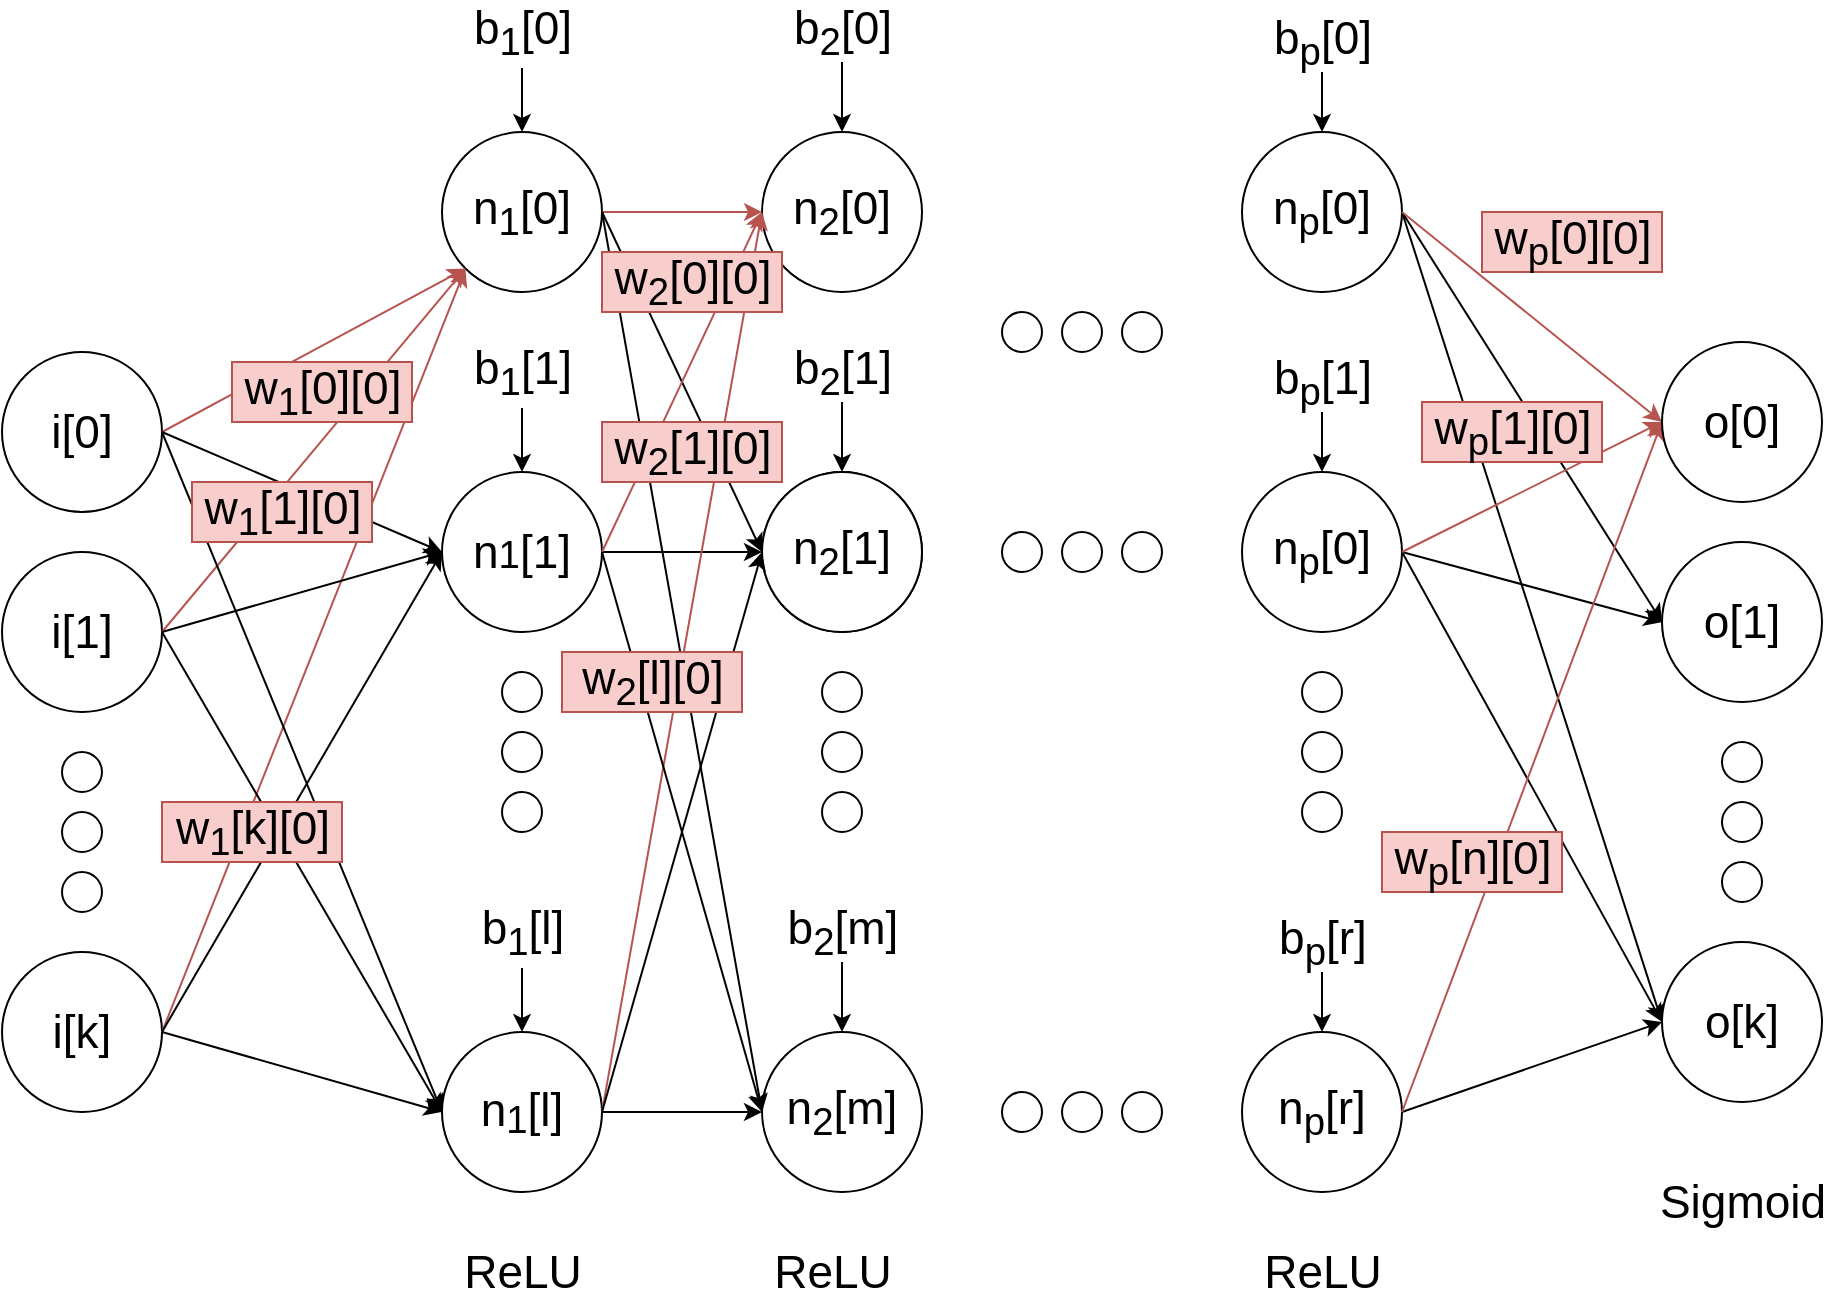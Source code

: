 <mxfile version="13.8.7" type="device"><diagram id="j_41pClYAqJWu6CcCASG" name="Page-1"><mxGraphModel dx="1350" dy="772" grid="1" gridSize="10" guides="1" tooltips="1" connect="1" arrows="1" fold="1" page="1" pageScale="1" pageWidth="827" pageHeight="1169" math="0" shadow="0"><root><mxCell id="0"/><mxCell id="1" parent="0"/><mxCell id="3JekZ18-yMExgkfAKv0S-2" value="&lt;span style=&quot;font-size: 23px&quot;&gt;i[0]&lt;/span&gt;" style="ellipse;whiteSpace=wrap;html=1;aspect=fixed;" parent="1" vertex="1"><mxGeometry x="80" y="280" width="80" height="80" as="geometry"/></mxCell><mxCell id="3JekZ18-yMExgkfAKv0S-3" value="&lt;span style=&quot;font-size: 23px&quot;&gt;i[1]&lt;/span&gt;" style="ellipse;whiteSpace=wrap;html=1;aspect=fixed;" parent="1" vertex="1"><mxGeometry x="80" y="380" width="80" height="80" as="geometry"/></mxCell><mxCell id="3JekZ18-yMExgkfAKv0S-4" value="&lt;span style=&quot;font-size: 23px&quot;&gt;i[k]&lt;/span&gt;" style="ellipse;whiteSpace=wrap;html=1;aspect=fixed;" parent="1" vertex="1"><mxGeometry x="80" y="580" width="80" height="80" as="geometry"/></mxCell><mxCell id="3JekZ18-yMExgkfAKv0S-5" value="&lt;font style=&quot;font-size: 23px&quot;&gt;n&lt;sub&gt;1&lt;/sub&gt;[0]&lt;/font&gt;" style="ellipse;whiteSpace=wrap;html=1;aspect=fixed;" parent="1" vertex="1"><mxGeometry x="300" y="170" width="80" height="80" as="geometry"/></mxCell><mxCell id="3JekZ18-yMExgkfAKv0S-83" value="" style="edgeStyle=orthogonalEdgeStyle;rounded=0;orthogonalLoop=1;jettySize=auto;html=1;" parent="1" source="3JekZ18-yMExgkfAKv0S-6" target="3JekZ18-yMExgkfAKv0S-82" edge="1"><mxGeometry relative="1" as="geometry"/></mxCell><mxCell id="3JekZ18-yMExgkfAKv0S-6" value="&lt;font style=&quot;font-size: 23px&quot;&gt;n&lt;/font&gt;&lt;font&gt;&lt;span style=&quot;font-size: 19.167px&quot;&gt;1&lt;/span&gt;&lt;span style=&quot;font-size: 23px&quot;&gt;[1]&lt;/span&gt;&lt;/font&gt;" style="ellipse;whiteSpace=wrap;html=1;aspect=fixed;" parent="1" vertex="1"><mxGeometry x="300" y="340" width="80" height="80" as="geometry"/></mxCell><mxCell id="3JekZ18-yMExgkfAKv0S-82" value="" style="ellipse;whiteSpace=wrap;html=1;aspect=fixed;" parent="1" vertex="1"><mxGeometry x="460" y="340" width="80" height="80" as="geometry"/></mxCell><mxCell id="3JekZ18-yMExgkfAKv0S-8" value="&lt;font style=&quot;font-size: 23px&quot;&gt;n&lt;/font&gt;&lt;font&gt;&lt;sub style=&quot;font-size: 19.167px&quot;&gt;1&lt;/sub&gt;&lt;font style=&quot;font-size: 23px&quot;&gt;[l]&lt;/font&gt;&lt;/font&gt;" style="ellipse;whiteSpace=wrap;html=1;aspect=fixed;" parent="1" vertex="1"><mxGeometry x="300" y="620" width="80" height="80" as="geometry"/></mxCell><mxCell id="3JekZ18-yMExgkfAKv0S-18" value="" style="endArrow=classic;html=1;exitX=1;exitY=0.5;exitDx=0;exitDy=0;entryX=0;entryY=1;entryDx=0;entryDy=0;fillColor=#f8cecc;strokeColor=#b85450;" parent="1" source="3JekZ18-yMExgkfAKv0S-2" target="3JekZ18-yMExgkfAKv0S-5" edge="1"><mxGeometry width="50" height="50" relative="1" as="geometry"><mxPoint x="390" y="540" as="sourcePoint"/><mxPoint x="440" y="490" as="targetPoint"/></mxGeometry></mxCell><mxCell id="3JekZ18-yMExgkfAKv0S-23" value="" style="endArrow=classic;html=1;exitX=1;exitY=0.5;exitDx=0;exitDy=0;entryX=0;entryY=1;entryDx=0;entryDy=0;fillColor=#f8cecc;strokeColor=#b85450;" parent="1" source="3JekZ18-yMExgkfAKv0S-3" target="3JekZ18-yMExgkfAKv0S-5" edge="1"><mxGeometry width="50" height="50" relative="1" as="geometry"><mxPoint x="390" y="540" as="sourcePoint"/><mxPoint x="440" y="490" as="targetPoint"/></mxGeometry></mxCell><mxCell id="3JekZ18-yMExgkfAKv0S-24" value="" style="endArrow=classic;html=1;entryX=0;entryY=1;entryDx=0;entryDy=0;exitX=1;exitY=0.5;exitDx=0;exitDy=0;fillColor=#f8cecc;strokeColor=#b85450;" parent="1" source="3JekZ18-yMExgkfAKv0S-4" target="3JekZ18-yMExgkfAKv0S-5" edge="1"><mxGeometry width="50" height="50" relative="1" as="geometry"><mxPoint x="390" y="540" as="sourcePoint"/><mxPoint x="440" y="490" as="targetPoint"/></mxGeometry></mxCell><mxCell id="3JekZ18-yMExgkfAKv0S-27" value="" style="ellipse;whiteSpace=wrap;html=1;aspect=fixed;" parent="1" vertex="1"><mxGeometry x="110" y="480" width="20" height="20" as="geometry"/></mxCell><mxCell id="3JekZ18-yMExgkfAKv0S-28" value="" style="ellipse;whiteSpace=wrap;html=1;aspect=fixed;" parent="1" vertex="1"><mxGeometry x="110" y="510" width="20" height="20" as="geometry"/></mxCell><mxCell id="3JekZ18-yMExgkfAKv0S-29" value="" style="ellipse;whiteSpace=wrap;html=1;aspect=fixed;" parent="1" vertex="1"><mxGeometry x="110" y="540" width="20" height="20" as="geometry"/></mxCell><mxCell id="3JekZ18-yMExgkfAKv0S-31" value="" style="ellipse;whiteSpace=wrap;html=1;aspect=fixed;" parent="1" vertex="1"><mxGeometry x="330" y="440" width="20" height="20" as="geometry"/></mxCell><mxCell id="3JekZ18-yMExgkfAKv0S-32" value="" style="ellipse;whiteSpace=wrap;html=1;aspect=fixed;" parent="1" vertex="1"><mxGeometry x="330" y="470" width="20" height="20" as="geometry"/></mxCell><mxCell id="3JekZ18-yMExgkfAKv0S-33" value="" style="ellipse;whiteSpace=wrap;html=1;aspect=fixed;" parent="1" vertex="1"><mxGeometry x="330" y="500" width="20" height="20" as="geometry"/></mxCell><mxCell id="3JekZ18-yMExgkfAKv0S-40" value="" style="endArrow=classic;html=1;entryX=0;entryY=0.5;entryDx=0;entryDy=0;exitX=1;exitY=0.5;exitDx=0;exitDy=0;" parent="1" source="3JekZ18-yMExgkfAKv0S-2" target="3JekZ18-yMExgkfAKv0S-6" edge="1"><mxGeometry width="50" height="50" relative="1" as="geometry"><mxPoint x="390" y="540" as="sourcePoint"/><mxPoint x="440" y="490" as="targetPoint"/></mxGeometry></mxCell><mxCell id="3JekZ18-yMExgkfAKv0S-41" value="" style="endArrow=classic;html=1;exitX=1;exitY=0.5;exitDx=0;exitDy=0;entryX=0;entryY=0.5;entryDx=0;entryDy=0;" parent="1" source="3JekZ18-yMExgkfAKv0S-3" target="3JekZ18-yMExgkfAKv0S-6" edge="1"><mxGeometry width="50" height="50" relative="1" as="geometry"><mxPoint x="390" y="540" as="sourcePoint"/><mxPoint x="440" y="490" as="targetPoint"/></mxGeometry></mxCell><mxCell id="3JekZ18-yMExgkfAKv0S-43" value="" style="endArrow=classic;html=1;exitX=1;exitY=0.5;exitDx=0;exitDy=0;entryX=0;entryY=0.5;entryDx=0;entryDy=0;" parent="1" source="3JekZ18-yMExgkfAKv0S-3" target="3JekZ18-yMExgkfAKv0S-8" edge="1"><mxGeometry width="50" height="50" relative="1" as="geometry"><mxPoint x="390" y="540" as="sourcePoint"/><mxPoint x="440" y="490" as="targetPoint"/></mxGeometry></mxCell><mxCell id="3JekZ18-yMExgkfAKv0S-44" value="" style="endArrow=classic;html=1;exitX=1;exitY=0.5;exitDx=0;exitDy=0;entryX=0;entryY=0.5;entryDx=0;entryDy=0;" parent="1" source="3JekZ18-yMExgkfAKv0S-2" target="3JekZ18-yMExgkfAKv0S-8" edge="1"><mxGeometry width="50" height="50" relative="1" as="geometry"><mxPoint x="390" y="540" as="sourcePoint"/><mxPoint x="440" y="490" as="targetPoint"/></mxGeometry></mxCell><mxCell id="3JekZ18-yMExgkfAKv0S-45" value="" style="endArrow=classic;html=1;exitX=1;exitY=0.5;exitDx=0;exitDy=0;entryX=0;entryY=0.5;entryDx=0;entryDy=0;" parent="1" source="3JekZ18-yMExgkfAKv0S-4" target="3JekZ18-yMExgkfAKv0S-8" edge="1"><mxGeometry width="50" height="50" relative="1" as="geometry"><mxPoint x="390" y="540" as="sourcePoint"/><mxPoint x="440" y="490" as="targetPoint"/></mxGeometry></mxCell><mxCell id="3JekZ18-yMExgkfAKv0S-49" value="&lt;font style=&quot;font-size: 23px&quot;&gt;n&lt;sub&gt;2&lt;/sub&gt;[0]&lt;/font&gt;" style="ellipse;whiteSpace=wrap;html=1;aspect=fixed;" parent="1" vertex="1"><mxGeometry x="460" y="170" width="80" height="80" as="geometry"/></mxCell><mxCell id="3JekZ18-yMExgkfAKv0S-50" value="&lt;span style=&quot;font-size: 23px&quot;&gt;n&lt;sub&gt;2&lt;/sub&gt;[1]&lt;/span&gt;" style="ellipse;whiteSpace=wrap;html=1;aspect=fixed;" parent="1" vertex="1"><mxGeometry x="460" y="340" width="80" height="80" as="geometry"/></mxCell><mxCell id="3JekZ18-yMExgkfAKv0S-51" value="&lt;span style=&quot;font-size: 23px&quot;&gt;n&lt;sub&gt;2&lt;/sub&gt;&lt;/span&gt;&lt;span style=&quot;font-size: 23px&quot;&gt;[m]&lt;/span&gt;" style="ellipse;whiteSpace=wrap;html=1;aspect=fixed;" parent="1" vertex="1"><mxGeometry x="460" y="620" width="80" height="80" as="geometry"/></mxCell><mxCell id="3JekZ18-yMExgkfAKv0S-52" value="" style="ellipse;whiteSpace=wrap;html=1;aspect=fixed;" parent="1" vertex="1"><mxGeometry x="490" y="440" width="20" height="20" as="geometry"/></mxCell><mxCell id="3JekZ18-yMExgkfAKv0S-53" value="" style="ellipse;whiteSpace=wrap;html=1;aspect=fixed;" parent="1" vertex="1"><mxGeometry x="490" y="470" width="20" height="20" as="geometry"/></mxCell><mxCell id="3JekZ18-yMExgkfAKv0S-54" value="" style="ellipse;whiteSpace=wrap;html=1;aspect=fixed;" parent="1" vertex="1"><mxGeometry x="490" y="500" width="20" height="20" as="geometry"/></mxCell><mxCell id="3JrxhEFUiie1njXxGSB6-8" style="rounded=0;orthogonalLoop=1;jettySize=auto;html=1;exitX=1;exitY=0.5;exitDx=0;exitDy=0;entryX=0;entryY=0.5;entryDx=0;entryDy=0;" edge="1" parent="1" source="3JekZ18-yMExgkfAKv0S-55" target="3JrxhEFUiie1njXxGSB6-2"><mxGeometry relative="1" as="geometry"/></mxCell><mxCell id="3JrxhEFUiie1njXxGSB6-9" style="edgeStyle=none;rounded=0;orthogonalLoop=1;jettySize=auto;html=1;exitX=1;exitY=0.5;exitDx=0;exitDy=0;entryX=0;entryY=0.5;entryDx=0;entryDy=0;" edge="1" parent="1" source="3JekZ18-yMExgkfAKv0S-55" target="3JrxhEFUiie1njXxGSB6-3"><mxGeometry relative="1" as="geometry"/></mxCell><mxCell id="3JekZ18-yMExgkfAKv0S-55" value="&lt;span style=&quot;font-size: 23px&quot;&gt;n&lt;sub&gt;p&lt;/sub&gt;[0]&lt;/span&gt;" style="ellipse;whiteSpace=wrap;html=1;aspect=fixed;" parent="1" vertex="1"><mxGeometry x="700" y="170" width="80" height="80" as="geometry"/></mxCell><mxCell id="3JrxhEFUiie1njXxGSB6-10" style="edgeStyle=none;rounded=0;orthogonalLoop=1;jettySize=auto;html=1;exitX=1;exitY=0.5;exitDx=0;exitDy=0;entryX=0;entryY=0.5;entryDx=0;entryDy=0;" edge="1" parent="1" source="3JekZ18-yMExgkfAKv0S-56" target="3JrxhEFUiie1njXxGSB6-2"><mxGeometry relative="1" as="geometry"/></mxCell><mxCell id="3JrxhEFUiie1njXxGSB6-11" style="edgeStyle=none;rounded=0;orthogonalLoop=1;jettySize=auto;html=1;exitX=1;exitY=0.5;exitDx=0;exitDy=0;entryX=0;entryY=0.5;entryDx=0;entryDy=0;" edge="1" parent="1" source="3JekZ18-yMExgkfAKv0S-56" target="3JrxhEFUiie1njXxGSB6-3"><mxGeometry relative="1" as="geometry"/></mxCell><mxCell id="3JekZ18-yMExgkfAKv0S-56" value="&lt;span style=&quot;font-size: 23px&quot;&gt;n&lt;sub&gt;p&lt;/sub&gt;[0]&lt;/span&gt;" style="ellipse;whiteSpace=wrap;html=1;aspect=fixed;" parent="1" vertex="1"><mxGeometry x="700" y="340" width="80" height="80" as="geometry"/></mxCell><mxCell id="3JrxhEFUiie1njXxGSB6-12" style="edgeStyle=none;rounded=0;orthogonalLoop=1;jettySize=auto;html=1;exitX=1;exitY=0.5;exitDx=0;exitDy=0;entryX=0;entryY=0.5;entryDx=0;entryDy=0;" edge="1" parent="1" source="3JekZ18-yMExgkfAKv0S-57" target="3JrxhEFUiie1njXxGSB6-3"><mxGeometry relative="1" as="geometry"/></mxCell><mxCell id="3JekZ18-yMExgkfAKv0S-57" value="&lt;span style=&quot;font-size: 23px&quot;&gt;n&lt;sub&gt;p&lt;/sub&gt;[r]&lt;/span&gt;" style="ellipse;whiteSpace=wrap;html=1;aspect=fixed;" parent="1" vertex="1"><mxGeometry x="700" y="620" width="80" height="80" as="geometry"/></mxCell><mxCell id="3JekZ18-yMExgkfAKv0S-58" value="" style="ellipse;whiteSpace=wrap;html=1;aspect=fixed;" parent="1" vertex="1"><mxGeometry x="730" y="440" width="20" height="20" as="geometry"/></mxCell><mxCell id="3JekZ18-yMExgkfAKv0S-59" value="" style="ellipse;whiteSpace=wrap;html=1;aspect=fixed;" parent="1" vertex="1"><mxGeometry x="730" y="470" width="20" height="20" as="geometry"/></mxCell><mxCell id="3JekZ18-yMExgkfAKv0S-60" value="" style="ellipse;whiteSpace=wrap;html=1;aspect=fixed;" parent="1" vertex="1"><mxGeometry x="730" y="500" width="20" height="20" as="geometry"/></mxCell><mxCell id="3JekZ18-yMExgkfAKv0S-64" value="" style="ellipse;whiteSpace=wrap;html=1;aspect=fixed;" parent="1" vertex="1"><mxGeometry x="610" y="370" width="20" height="20" as="geometry"/></mxCell><mxCell id="3JekZ18-yMExgkfAKv0S-65" value="" style="ellipse;whiteSpace=wrap;html=1;aspect=fixed;" parent="1" vertex="1"><mxGeometry x="580" y="370" width="20" height="20" as="geometry"/></mxCell><mxCell id="3JekZ18-yMExgkfAKv0S-66" value="" style="ellipse;whiteSpace=wrap;html=1;aspect=fixed;" parent="1" vertex="1"><mxGeometry x="640" y="370" width="20" height="20" as="geometry"/></mxCell><mxCell id="3JekZ18-yMExgkfAKv0S-67" value="" style="ellipse;whiteSpace=wrap;html=1;aspect=fixed;" parent="1" vertex="1"><mxGeometry x="610" y="260" width="20" height="20" as="geometry"/></mxCell><mxCell id="3JekZ18-yMExgkfAKv0S-68" value="" style="ellipse;whiteSpace=wrap;html=1;aspect=fixed;" parent="1" vertex="1"><mxGeometry x="580" y="260" width="20" height="20" as="geometry"/></mxCell><mxCell id="3JekZ18-yMExgkfAKv0S-69" value="" style="ellipse;whiteSpace=wrap;html=1;aspect=fixed;" parent="1" vertex="1"><mxGeometry x="640" y="260" width="20" height="20" as="geometry"/></mxCell><mxCell id="3JekZ18-yMExgkfAKv0S-70" value="" style="ellipse;whiteSpace=wrap;html=1;aspect=fixed;" parent="1" vertex="1"><mxGeometry x="610" y="650" width="20" height="20" as="geometry"/></mxCell><mxCell id="3JekZ18-yMExgkfAKv0S-71" value="" style="ellipse;whiteSpace=wrap;html=1;aspect=fixed;" parent="1" vertex="1"><mxGeometry x="580" y="650" width="20" height="20" as="geometry"/></mxCell><mxCell id="3JekZ18-yMExgkfAKv0S-72" value="" style="ellipse;whiteSpace=wrap;html=1;aspect=fixed;" parent="1" vertex="1"><mxGeometry x="640" y="650" width="20" height="20" as="geometry"/></mxCell><mxCell id="3JekZ18-yMExgkfAKv0S-73" value="" style="endArrow=classic;html=1;exitX=1;exitY=0.5;exitDx=0;exitDy=0;entryX=0;entryY=0.5;entryDx=0;entryDy=0;fillColor=#f8cecc;strokeColor=#b85450;" parent="1" source="3JekZ18-yMExgkfAKv0S-5" target="3JekZ18-yMExgkfAKv0S-49" edge="1"><mxGeometry width="50" height="50" relative="1" as="geometry"><mxPoint x="450" y="410" as="sourcePoint"/><mxPoint x="500" y="360" as="targetPoint"/></mxGeometry></mxCell><mxCell id="3JekZ18-yMExgkfAKv0S-74" value="" style="endArrow=classic;html=1;exitX=1;exitY=0.5;exitDx=0;exitDy=0;entryX=0;entryY=0.5;entryDx=0;entryDy=0;" parent="1" source="3JekZ18-yMExgkfAKv0S-5" target="3JekZ18-yMExgkfAKv0S-50" edge="1"><mxGeometry width="50" height="50" relative="1" as="geometry"><mxPoint x="450" y="410" as="sourcePoint"/><mxPoint x="500" y="360" as="targetPoint"/></mxGeometry></mxCell><mxCell id="3JekZ18-yMExgkfAKv0S-75" value="" style="endArrow=classic;html=1;exitX=1;exitY=0.5;exitDx=0;exitDy=0;entryX=0;entryY=0.5;entryDx=0;entryDy=0;fillColor=#f8cecc;strokeColor=#b85450;" parent="1" source="3JekZ18-yMExgkfAKv0S-6" target="3JekZ18-yMExgkfAKv0S-49" edge="1"><mxGeometry width="50" height="50" relative="1" as="geometry"><mxPoint x="390" y="280" as="sourcePoint"/><mxPoint x="470" y="390" as="targetPoint"/></mxGeometry></mxCell><mxCell id="3JekZ18-yMExgkfAKv0S-76" value="" style="endArrow=classic;html=1;exitX=1;exitY=0.5;exitDx=0;exitDy=0;entryX=0;entryY=0.5;entryDx=0;entryDy=0;" parent="1" source="3JekZ18-yMExgkfAKv0S-5" target="3JekZ18-yMExgkfAKv0S-51" edge="1"><mxGeometry width="50" height="50" relative="1" as="geometry"><mxPoint x="450" y="410" as="sourcePoint"/><mxPoint x="500" y="360" as="targetPoint"/></mxGeometry></mxCell><mxCell id="3JekZ18-yMExgkfAKv0S-77" value="" style="endArrow=classic;html=1;exitX=1;exitY=0.5;exitDx=0;exitDy=0;entryX=0;entryY=0.5;entryDx=0;entryDy=0;fillColor=#f8cecc;strokeColor=#b85450;" parent="1" source="3JekZ18-yMExgkfAKv0S-8" target="3JekZ18-yMExgkfAKv0S-49" edge="1"><mxGeometry width="50" height="50" relative="1" as="geometry"><mxPoint x="450" y="410" as="sourcePoint"/><mxPoint x="500" y="360" as="targetPoint"/></mxGeometry></mxCell><mxCell id="3JekZ18-yMExgkfAKv0S-78" value="" style="endArrow=classic;html=1;exitX=1;exitY=0.5;exitDx=0;exitDy=0;entryX=0;entryY=0.5;entryDx=0;entryDy=0;" parent="1" source="3JekZ18-yMExgkfAKv0S-6" target="3JekZ18-yMExgkfAKv0S-51" edge="1"><mxGeometry width="50" height="50" relative="1" as="geometry"><mxPoint x="450" y="410" as="sourcePoint"/><mxPoint x="500" y="360" as="targetPoint"/></mxGeometry></mxCell><mxCell id="3JekZ18-yMExgkfAKv0S-79" value="" style="endArrow=classic;html=1;exitX=1;exitY=0.5;exitDx=0;exitDy=0;entryX=0;entryY=0.5;entryDx=0;entryDy=0;" parent="1" source="3JekZ18-yMExgkfAKv0S-8" target="3JekZ18-yMExgkfAKv0S-51" edge="1"><mxGeometry width="50" height="50" relative="1" as="geometry"><mxPoint x="450" y="410" as="sourcePoint"/><mxPoint x="500" y="360" as="targetPoint"/></mxGeometry></mxCell><mxCell id="3JekZ18-yMExgkfAKv0S-80" value="" style="endArrow=classic;html=1;entryX=0;entryY=0.5;entryDx=0;entryDy=0;exitX=1;exitY=0.5;exitDx=0;exitDy=0;" parent="1" source="3JekZ18-yMExgkfAKv0S-4" target="3JekZ18-yMExgkfAKv0S-6" edge="1"><mxGeometry width="50" height="50" relative="1" as="geometry"><mxPoint x="450" y="410" as="sourcePoint"/><mxPoint x="500" y="360" as="targetPoint"/></mxGeometry></mxCell><mxCell id="3JekZ18-yMExgkfAKv0S-81" value="" style="endArrow=classic;html=1;exitX=1;exitY=0.5;exitDx=0;exitDy=0;entryX=0;entryY=0.5;entryDx=0;entryDy=0;" parent="1" source="3JekZ18-yMExgkfAKv0S-8" target="3JekZ18-yMExgkfAKv0S-50" edge="1"><mxGeometry width="50" height="50" relative="1" as="geometry"><mxPoint x="450" y="410" as="sourcePoint"/><mxPoint x="500" y="360" as="targetPoint"/></mxGeometry></mxCell><mxCell id="3JekZ18-yMExgkfAKv0S-84" value="" style="endArrow=classic;html=1;entryX=0;entryY=0.5;entryDx=0;entryDy=0;exitX=1;exitY=0.5;exitDx=0;exitDy=0;fillColor=#f8cecc;strokeColor=#b85450;" parent="1" source="3JekZ18-yMExgkfAKv0S-55" target="3JrxhEFUiie1njXxGSB6-1" edge="1"><mxGeometry width="50" height="50" relative="1" as="geometry"><mxPoint x="450" y="410" as="sourcePoint"/><mxPoint x="900" y="470" as="targetPoint"/></mxGeometry></mxCell><mxCell id="3JekZ18-yMExgkfAKv0S-85" value="" style="endArrow=classic;html=1;entryX=0;entryY=0.5;entryDx=0;entryDy=0;exitX=1;exitY=0.5;exitDx=0;exitDy=0;fillColor=#f8cecc;strokeColor=#b85450;" parent="1" source="3JekZ18-yMExgkfAKv0S-56" target="3JrxhEFUiie1njXxGSB6-1" edge="1"><mxGeometry width="50" height="50" relative="1" as="geometry"><mxPoint x="450" y="410" as="sourcePoint"/><mxPoint x="900" y="470" as="targetPoint"/></mxGeometry></mxCell><mxCell id="3JekZ18-yMExgkfAKv0S-86" value="" style="endArrow=classic;html=1;entryX=0;entryY=0.5;entryDx=0;entryDy=0;exitX=1;exitY=0.5;exitDx=0;exitDy=0;fillColor=#f8cecc;strokeColor=#b85450;" parent="1" source="3JekZ18-yMExgkfAKv0S-57" target="3JrxhEFUiie1njXxGSB6-1" edge="1"><mxGeometry width="50" height="50" relative="1" as="geometry"><mxPoint x="450" y="410" as="sourcePoint"/><mxPoint x="900" y="470" as="targetPoint"/></mxGeometry></mxCell><mxCell id="3JekZ18-yMExgkfAKv0S-90" value="&lt;font style=&quot;font-size: 23px&quot;&gt;w&lt;sub&gt;1&lt;/sub&gt;[0][0]&lt;/font&gt;" style="text;html=1;align=center;verticalAlign=middle;resizable=0;points=[];autosize=1;fillColor=#f8cecc;strokeColor=#b85450;" parent="1" vertex="1"><mxGeometry x="195" y="285" width="90" height="30" as="geometry"/></mxCell><mxCell id="3JekZ18-yMExgkfAKv0S-95" value="&lt;font style=&quot;font-size: 23px&quot;&gt;w&lt;sub&gt;1&lt;/sub&gt;[1][0]&lt;/font&gt;" style="text;html=1;align=center;verticalAlign=middle;resizable=0;points=[];autosize=1;fillColor=#f8cecc;strokeColor=#b85450;" parent="1" vertex="1"><mxGeometry x="175" y="345" width="90" height="30" as="geometry"/></mxCell><mxCell id="3JekZ18-yMExgkfAKv0S-96" value="&lt;font style=&quot;font-size: 23px&quot;&gt;w&lt;sub&gt;1&lt;/sub&gt;[k][0]&lt;/font&gt;" style="text;html=1;align=center;verticalAlign=middle;resizable=0;points=[];autosize=1;fillColor=#f8cecc;strokeColor=#b85450;" parent="1" vertex="1"><mxGeometry x="160" y="505" width="90" height="30" as="geometry"/></mxCell><mxCell id="3JekZ18-yMExgkfAKv0S-97" value="&lt;font style=&quot;font-size: 23px&quot;&gt;w&lt;sub&gt;2&lt;/sub&gt;[0][0]&lt;/font&gt;" style="text;html=1;align=center;verticalAlign=middle;resizable=0;points=[];autosize=1;fillColor=#f8cecc;strokeColor=#b85450;" parent="1" vertex="1"><mxGeometry x="380" y="230" width="90" height="30" as="geometry"/></mxCell><mxCell id="3JekZ18-yMExgkfAKv0S-98" value="&lt;font style=&quot;font-size: 23px&quot;&gt;w&lt;sub&gt;2&lt;/sub&gt;[1][0]&lt;/font&gt;" style="text;html=1;align=center;verticalAlign=middle;resizable=0;points=[];autosize=1;fillColor=#f8cecc;strokeColor=#b85450;" parent="1" vertex="1"><mxGeometry x="380" y="315" width="90" height="30" as="geometry"/></mxCell><mxCell id="3JekZ18-yMExgkfAKv0S-99" value="&lt;font style=&quot;font-size: 23px&quot;&gt;w&lt;sub&gt;2&lt;/sub&gt;[l][0]&lt;/font&gt;" style="text;html=1;align=center;verticalAlign=middle;resizable=0;points=[];autosize=1;fillColor=#f8cecc;strokeColor=#b85450;" parent="1" vertex="1"><mxGeometry x="360" y="430" width="90" height="30" as="geometry"/></mxCell><mxCell id="3JekZ18-yMExgkfAKv0S-100" value="&lt;font style=&quot;font-size: 23px&quot;&gt;w&lt;sub&gt;p&lt;/sub&gt;[0][0]&lt;/font&gt;" style="text;html=1;align=center;verticalAlign=middle;resizable=0;points=[];autosize=1;fillColor=#f8cecc;strokeColor=#b85450;" parent="1" vertex="1"><mxGeometry x="820" y="210" width="90" height="30" as="geometry"/></mxCell><mxCell id="3JekZ18-yMExgkfAKv0S-101" value="&lt;font style=&quot;font-size: 23px&quot;&gt;w&lt;sub&gt;p&lt;/sub&gt;[1][0]&lt;br&gt;&lt;/font&gt;" style="text;html=1;align=center;verticalAlign=middle;resizable=0;points=[];autosize=1;fillColor=#f8cecc;strokeColor=#b85450;" parent="1" vertex="1"><mxGeometry x="790" y="305" width="90" height="30" as="geometry"/></mxCell><mxCell id="3JekZ18-yMExgkfAKv0S-102" value="&lt;font style=&quot;font-size: 23px&quot;&gt;w&lt;sub&gt;p&lt;/sub&gt;[n][0]&lt;/font&gt;" style="text;html=1;align=center;verticalAlign=middle;resizable=0;points=[];autosize=1;fillColor=#f8cecc;strokeColor=#b85450;" parent="1" vertex="1"><mxGeometry x="770" y="520" width="90" height="30" as="geometry"/></mxCell><mxCell id="3JekZ18-yMExgkfAKv0S-103" value="" style="endArrow=classic;html=1;entryX=0.5;entryY=0;entryDx=0;entryDy=0;" parent="1" target="3JekZ18-yMExgkfAKv0S-5" edge="1"><mxGeometry width="50" height="50" relative="1" as="geometry"><mxPoint x="340" y="138" as="sourcePoint"/><mxPoint x="500" y="360" as="targetPoint"/></mxGeometry></mxCell><mxCell id="3JekZ18-yMExgkfAKv0S-104" value="&lt;font style=&quot;font-size: 23px&quot;&gt;b&lt;sub&gt;1&lt;/sub&gt;[0]&lt;/font&gt;" style="text;html=1;align=center;verticalAlign=middle;resizable=0;points=[];autosize=1;" parent="1" vertex="1"><mxGeometry x="310" y="105" width="60" height="30" as="geometry"/></mxCell><mxCell id="3JekZ18-yMExgkfAKv0S-107" value="" style="endArrow=classic;html=1;entryX=0.5;entryY=0;entryDx=0;entryDy=0;exitX=0.5;exitY=1;exitDx=0;exitDy=0;exitPerimeter=0;" parent="1" source="3JekZ18-yMExgkfAKv0S-108" edge="1"><mxGeometry width="50" height="50" relative="1" as="geometry"><mxPoint x="500" y="150" as="sourcePoint"/><mxPoint x="500" y="170" as="targetPoint"/></mxGeometry></mxCell><mxCell id="3JekZ18-yMExgkfAKv0S-108" value="&lt;font style=&quot;font-size: 23px&quot;&gt;b&lt;sub&gt;2&lt;/sub&gt;[0]&lt;/font&gt;" style="text;html=1;align=center;verticalAlign=middle;resizable=0;points=[];autosize=1;" parent="1" vertex="1"><mxGeometry x="470" y="105" width="60" height="30" as="geometry"/></mxCell><mxCell id="3JekZ18-yMExgkfAKv0S-109" value="" style="endArrow=classic;html=1;entryX=0.5;entryY=0;entryDx=0;entryDy=0;" parent="1" target="3JekZ18-yMExgkfAKv0S-55" edge="1"><mxGeometry width="50" height="50" relative="1" as="geometry"><mxPoint x="740" y="140" as="sourcePoint"/><mxPoint x="740" y="180" as="targetPoint"/></mxGeometry></mxCell><mxCell id="3JekZ18-yMExgkfAKv0S-110" value="&lt;font style=&quot;font-size: 23px&quot;&gt;b&lt;sub&gt;p&lt;/sub&gt;[0]&lt;/font&gt;" style="text;html=1;align=center;verticalAlign=middle;resizable=0;points=[];autosize=1;" parent="1" vertex="1"><mxGeometry x="710" y="110" width="60" height="30" as="geometry"/></mxCell><mxCell id="3JekZ18-yMExgkfAKv0S-113" value="" style="endArrow=classic;html=1;entryX=0.5;entryY=0;entryDx=0;entryDy=0;" parent="1" edge="1"><mxGeometry width="50" height="50" relative="1" as="geometry"><mxPoint x="340" y="308" as="sourcePoint"/><mxPoint x="340" y="340" as="targetPoint"/></mxGeometry></mxCell><mxCell id="3JekZ18-yMExgkfAKv0S-114" value="&lt;font style=&quot;font-size: 23px&quot;&gt;b&lt;sub&gt;1&lt;/sub&gt;[1]&lt;/font&gt;" style="text;html=1;align=center;verticalAlign=middle;resizable=0;points=[];autosize=1;" parent="1" vertex="1"><mxGeometry x="310" y="275" width="60" height="30" as="geometry"/></mxCell><mxCell id="3JekZ18-yMExgkfAKv0S-115" value="" style="endArrow=classic;html=1;entryX=0.5;entryY=0;entryDx=0;entryDy=0;" parent="1" edge="1"><mxGeometry width="50" height="50" relative="1" as="geometry"><mxPoint x="340" y="588" as="sourcePoint"/><mxPoint x="340" y="620" as="targetPoint"/></mxGeometry></mxCell><mxCell id="3JekZ18-yMExgkfAKv0S-116" value="&lt;font style=&quot;font-size: 23px&quot;&gt;b&lt;sub&gt;1&lt;/sub&gt;[l]&lt;/font&gt;" style="text;html=1;align=center;verticalAlign=middle;resizable=0;points=[];autosize=1;" parent="1" vertex="1"><mxGeometry x="310" y="555" width="60" height="30" as="geometry"/></mxCell><mxCell id="3JekZ18-yMExgkfAKv0S-117" value="" style="endArrow=classic;html=1;entryX=0.5;entryY=0;entryDx=0;entryDy=0;exitX=0.5;exitY=1;exitDx=0;exitDy=0;exitPerimeter=0;" parent="1" source="3JekZ18-yMExgkfAKv0S-118" edge="1"><mxGeometry width="50" height="50" relative="1" as="geometry"><mxPoint x="500" y="320" as="sourcePoint"/><mxPoint x="500" y="340" as="targetPoint"/></mxGeometry></mxCell><mxCell id="3JekZ18-yMExgkfAKv0S-118" value="&lt;font style=&quot;font-size: 23px&quot;&gt;b&lt;sub&gt;2&lt;/sub&gt;[1]&lt;/font&gt;" style="text;html=1;align=center;verticalAlign=middle;resizable=0;points=[];autosize=1;" parent="1" vertex="1"><mxGeometry x="470" y="275" width="60" height="30" as="geometry"/></mxCell><mxCell id="3JekZ18-yMExgkfAKv0S-120" value="" style="endArrow=classic;html=1;entryX=0.5;entryY=0;entryDx=0;entryDy=0;exitX=0.5;exitY=1;exitDx=0;exitDy=0;exitPerimeter=0;" parent="1" source="3JekZ18-yMExgkfAKv0S-121" edge="1"><mxGeometry width="50" height="50" relative="1" as="geometry"><mxPoint x="500" y="600" as="sourcePoint"/><mxPoint x="500" y="620" as="targetPoint"/></mxGeometry></mxCell><mxCell id="3JekZ18-yMExgkfAKv0S-121" value="&lt;font style=&quot;font-size: 23px&quot;&gt;b&lt;sub&gt;2&lt;/sub&gt;[m]&lt;/font&gt;" style="text;html=1;align=center;verticalAlign=middle;resizable=0;points=[];autosize=1;" parent="1" vertex="1"><mxGeometry x="465" y="555" width="70" height="30" as="geometry"/></mxCell><mxCell id="3JekZ18-yMExgkfAKv0S-124" value="" style="endArrow=classic;html=1;entryX=0.5;entryY=0;entryDx=0;entryDy=0;" parent="1" edge="1"><mxGeometry width="50" height="50" relative="1" as="geometry"><mxPoint x="740" y="310" as="sourcePoint"/><mxPoint x="740" y="340" as="targetPoint"/></mxGeometry></mxCell><mxCell id="3JekZ18-yMExgkfAKv0S-125" value="&lt;font style=&quot;font-size: 23px&quot;&gt;b&lt;sub&gt;p&lt;/sub&gt;[1]&lt;/font&gt;" style="text;html=1;align=center;verticalAlign=middle;resizable=0;points=[];autosize=1;" parent="1" vertex="1"><mxGeometry x="710" y="280" width="60" height="30" as="geometry"/></mxCell><mxCell id="3JekZ18-yMExgkfAKv0S-126" value="" style="endArrow=classic;html=1;entryX=0.5;entryY=0;entryDx=0;entryDy=0;" parent="1" edge="1"><mxGeometry width="50" height="50" relative="1" as="geometry"><mxPoint x="740" y="590" as="sourcePoint"/><mxPoint x="740" y="620" as="targetPoint"/></mxGeometry></mxCell><mxCell id="3JekZ18-yMExgkfAKv0S-127" value="&lt;font style=&quot;font-size: 23px&quot;&gt;b&lt;sub&gt;p&lt;/sub&gt;[r]&lt;/font&gt;" style="text;html=1;align=center;verticalAlign=middle;resizable=0;points=[];autosize=1;" parent="1" vertex="1"><mxGeometry x="710" y="560" width="60" height="30" as="geometry"/></mxCell><mxCell id="3JekZ18-yMExgkfAKv0S-129" value="&lt;font style=&quot;font-size: 23px&quot;&gt;ReLU&lt;/font&gt;" style="text;html=1;align=center;verticalAlign=middle;resizable=0;points=[];autosize=1;" parent="1" vertex="1"><mxGeometry x="305" y="730" width="70" height="20" as="geometry"/></mxCell><mxCell id="3JekZ18-yMExgkfAKv0S-130" value="&lt;font style=&quot;font-size: 23px&quot;&gt;ReLU&lt;/font&gt;" style="text;html=1;align=center;verticalAlign=middle;resizable=0;points=[];autosize=1;" parent="1" vertex="1"><mxGeometry x="460" y="730" width="70" height="20" as="geometry"/></mxCell><mxCell id="3JekZ18-yMExgkfAKv0S-131" value="&lt;font style=&quot;font-size: 23px&quot;&gt;ReLU&lt;/font&gt;" style="text;html=1;align=center;verticalAlign=middle;resizable=0;points=[];autosize=1;" parent="1" vertex="1"><mxGeometry x="705" y="730" width="70" height="20" as="geometry"/></mxCell><mxCell id="3JekZ18-yMExgkfAKv0S-132" value="&lt;font style=&quot;font-size: 23px&quot;&gt;Sigmoid&lt;/font&gt;" style="text;html=1;align=center;verticalAlign=middle;resizable=0;points=[];autosize=1;" parent="1" vertex="1"><mxGeometry x="900" y="695" width="100" height="20" as="geometry"/></mxCell><mxCell id="3JrxhEFUiie1njXxGSB6-1" value="&lt;span style=&quot;font-size: 23px&quot;&gt;o[0]&lt;/span&gt;" style="ellipse;whiteSpace=wrap;html=1;aspect=fixed;" vertex="1" parent="1"><mxGeometry x="910" y="275" width="80" height="80" as="geometry"/></mxCell><mxCell id="3JrxhEFUiie1njXxGSB6-2" value="&lt;span style=&quot;font-size: 23px&quot;&gt;o[1]&lt;/span&gt;" style="ellipse;whiteSpace=wrap;html=1;aspect=fixed;" vertex="1" parent="1"><mxGeometry x="910" y="375" width="80" height="80" as="geometry"/></mxCell><mxCell id="3JrxhEFUiie1njXxGSB6-3" value="&lt;span style=&quot;font-size: 23px&quot;&gt;o[k]&lt;/span&gt;" style="ellipse;whiteSpace=wrap;html=1;aspect=fixed;" vertex="1" parent="1"><mxGeometry x="910" y="575" width="80" height="80" as="geometry"/></mxCell><mxCell id="3JrxhEFUiie1njXxGSB6-4" value="" style="ellipse;whiteSpace=wrap;html=1;aspect=fixed;" vertex="1" parent="1"><mxGeometry x="940" y="475" width="20" height="20" as="geometry"/></mxCell><mxCell id="3JrxhEFUiie1njXxGSB6-5" value="" style="ellipse;whiteSpace=wrap;html=1;aspect=fixed;" vertex="1" parent="1"><mxGeometry x="940" y="505" width="20" height="20" as="geometry"/></mxCell><mxCell id="3JrxhEFUiie1njXxGSB6-6" value="" style="ellipse;whiteSpace=wrap;html=1;aspect=fixed;" vertex="1" parent="1"><mxGeometry x="940" y="535" width="20" height="20" as="geometry"/></mxCell></root></mxGraphModel></diagram></mxfile>